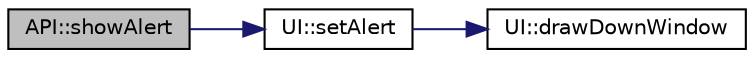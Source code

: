 digraph "API::showAlert"
{
 // LATEX_PDF_SIZE
  edge [fontname="Helvetica",fontsize="10",labelfontname="Helvetica",labelfontsize="10"];
  node [fontname="Helvetica",fontsize="10",shape=record];
  rankdir="LR";
  Node1 [label="API::showAlert",height=0.2,width=0.4,color="black", fillcolor="grey75", style="filled", fontcolor="black",tooltip=" "];
  Node1 -> Node2 [color="midnightblue",fontsize="10",style="solid",fontname="Helvetica"];
  Node2 [label="UI::setAlert",height=0.2,width=0.4,color="black", fillcolor="white", style="filled",URL="$classUI.html#ae9b38a25ab01c9ba0d0ece6eb8ef40ad",tooltip=" "];
  Node2 -> Node3 [color="midnightblue",fontsize="10",style="solid",fontname="Helvetica"];
  Node3 [label="UI::drawDownWindow",height=0.2,width=0.4,color="black", fillcolor="white", style="filled",URL="$classUI.html#ab9defee04d0161826ebc17956870241c",tooltip=" "];
}

